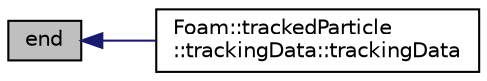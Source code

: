 digraph "end"
{
  bgcolor="transparent";
  edge [fontname="Helvetica",fontsize="10",labelfontname="Helvetica",labelfontsize="10"];
  node [fontname="Helvetica",fontsize="10",shape=record];
  rankdir="LR";
  Node1 [label="end",height=0.2,width=0.4,color="black", fillcolor="grey75", style="filled", fontcolor="black"];
  Node1 -> Node2 [dir="back",color="midnightblue",fontsize="10",style="solid",fontname="Helvetica"];
  Node2 [label="Foam::trackedParticle\l::trackingData::trackingData",height=0.2,width=0.4,color="black",URL="$a02742.html#a780b49efb48ccac07001fd12fa1d3d1d"];
}
